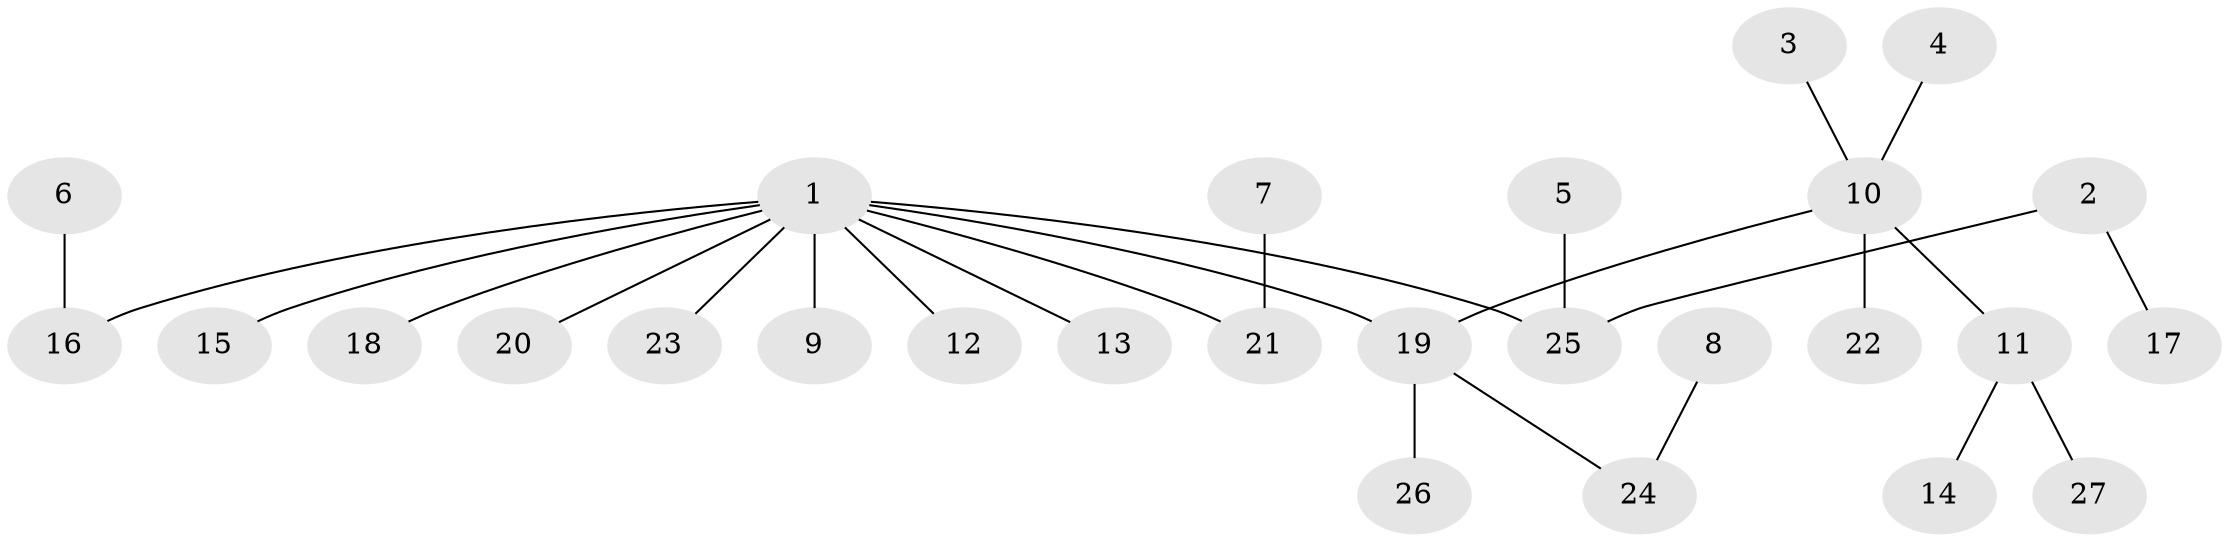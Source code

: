 // original degree distribution, {8: 0.018867924528301886, 6: 0.05660377358490566, 5: 0.018867924528301886, 1: 0.6226415094339622, 2: 0.1509433962264151, 4: 0.05660377358490566, 3: 0.07547169811320754}
// Generated by graph-tools (version 1.1) at 2025/26/03/09/25 03:26:03]
// undirected, 27 vertices, 26 edges
graph export_dot {
graph [start="1"]
  node [color=gray90,style=filled];
  1;
  2;
  3;
  4;
  5;
  6;
  7;
  8;
  9;
  10;
  11;
  12;
  13;
  14;
  15;
  16;
  17;
  18;
  19;
  20;
  21;
  22;
  23;
  24;
  25;
  26;
  27;
  1 -- 9 [weight=1.0];
  1 -- 12 [weight=1.0];
  1 -- 13 [weight=1.0];
  1 -- 15 [weight=1.0];
  1 -- 16 [weight=1.0];
  1 -- 18 [weight=1.0];
  1 -- 19 [weight=1.0];
  1 -- 20 [weight=1.0];
  1 -- 21 [weight=1.0];
  1 -- 23 [weight=1.0];
  1 -- 25 [weight=1.0];
  2 -- 17 [weight=1.0];
  2 -- 25 [weight=1.0];
  3 -- 10 [weight=1.0];
  4 -- 10 [weight=1.0];
  5 -- 25 [weight=1.0];
  6 -- 16 [weight=1.0];
  7 -- 21 [weight=1.0];
  8 -- 24 [weight=1.0];
  10 -- 11 [weight=1.0];
  10 -- 19 [weight=1.0];
  10 -- 22 [weight=1.0];
  11 -- 14 [weight=1.0];
  11 -- 27 [weight=1.0];
  19 -- 24 [weight=1.0];
  19 -- 26 [weight=1.0];
}
